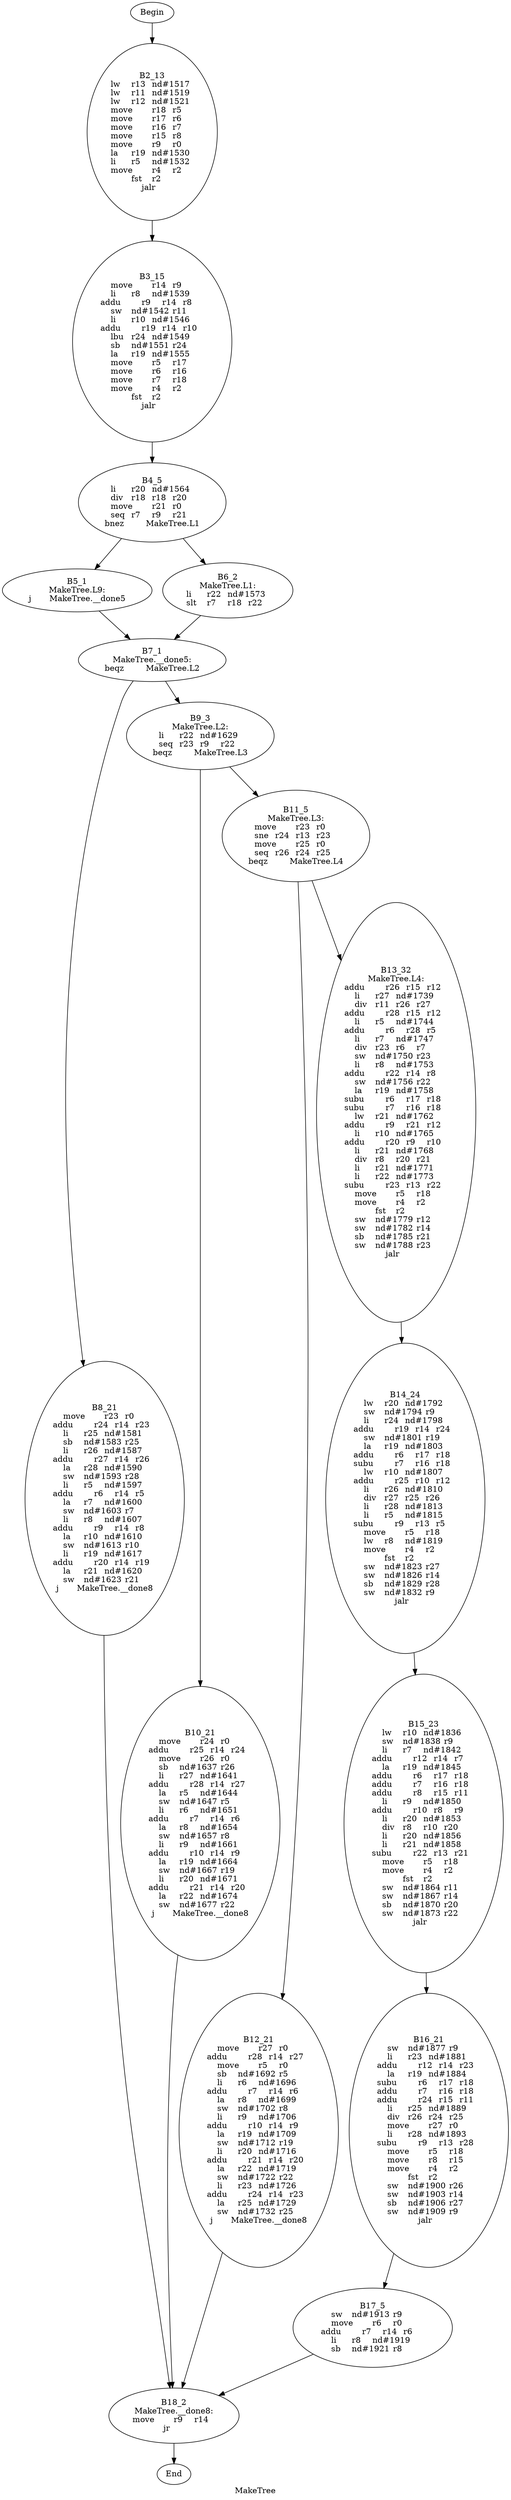 digraph G{
	label = "MakeTree"	style = "dashed";
	color = purple;
	Node0 [label = "Begin"];
	Node0 -> {Node2 }
	Node1 [label = "End"];
	Node1 -> {}
	Node2 [label = "B2_13\nlw	r13	nd#1517	\nlw	r11	nd#1519	\nlw	r12	nd#1521	\nmove	r18	r5	\nmove	r17	r6	\nmove	r16	r7	\nmove	r15	r8	\nmove	r9	r0	\nla	r19	nd#1530	\nli	r5	nd#1532	\nmove	r4	r2	\nfst	r2	\njalr	\n"];
	Node2 -> {Node3 }
	Node3 [label = "B3_15\nmove	r14	r9	\nli	r8	nd#1539	\naddu	r9	r14	r8	\nsw	nd#1542	r11	\nli	r10	nd#1546	\naddu	r19	r14	r10	\nlbu	r24	nd#1549	\nsb	nd#1551	r24	\nla	r19	nd#1555	\nmove	r5	r17	\nmove	r6	r16	\nmove	r7	r18	\nmove	r4	r2	\nfst	r2	\njalr	\n"];
	Node3 -> {Node4 }
	Node4 [label = "B4_5\nli	r20	nd#1564	\ndiv	r18	r18	r20	\nmove	r21	r0	\nseq	r7	r9	r21	\nbnez	MakeTree.L1\n"];
	Node4 -> {Node5 Node6 }
	Node5 [label = "B5_1\nMakeTree.L9:\nj	MakeTree.__done5\n"];
	Node5 -> {Node7 }
	Node6 [label = "B6_2\nMakeTree.L1:\nli	r22	nd#1573	\nslt	r7	r18	r22	\n"];
	Node6 -> {Node7 }
	Node7 [label = "B7_1\nMakeTree.__done5:\nbeqz	MakeTree.L2\n"];
	Node7 -> {Node8 Node9 }
	Node8 [label = "B8_21\nmove	r23	r0	\naddu	r24	r14	r23	\nli	r25	nd#1581	\nsb	nd#1583	r25	\nli	r26	nd#1587	\naddu	r27	r14	r26	\nla	r28	nd#1590	\nsw	nd#1593	r28	\nli	r5	nd#1597	\naddu	r6	r14	r5	\nla	r7	nd#1600	\nsw	nd#1603	r7	\nli	r8	nd#1607	\naddu	r9	r14	r8	\nla	r10	nd#1610	\nsw	nd#1613	r10	\nli	r19	nd#1617	\naddu	r20	r14	r19	\nla	r21	nd#1620	\nsw	nd#1623	r21	\nj	MakeTree.__done8\n"];
	Node8 -> {Node18 }
	Node9 [label = "B9_3\nMakeTree.L2:\nli	r22	nd#1629	\nseq	r23	r9	r22	\nbeqz	MakeTree.L3\n"];
	Node9 -> {Node10 Node11 }
	Node10 [label = "B10_21\nmove	r24	r0	\naddu	r25	r14	r24	\nmove	r26	r0	\nsb	nd#1637	r26	\nli	r27	nd#1641	\naddu	r28	r14	r27	\nla	r5	nd#1644	\nsw	nd#1647	r5	\nli	r6	nd#1651	\naddu	r7	r14	r6	\nla	r8	nd#1654	\nsw	nd#1657	r8	\nli	r9	nd#1661	\naddu	r10	r14	r9	\nla	r19	nd#1664	\nsw	nd#1667	r19	\nli	r20	nd#1671	\naddu	r21	r14	r20	\nla	r22	nd#1674	\nsw	nd#1677	r22	\nj	MakeTree.__done8\n"];
	Node10 -> {Node18 }
	Node11 [label = "B11_5\nMakeTree.L3:\nmove	r23	r0	\nsne	r24	r13	r23	\nmove	r25	r0	\nseq	r26	r24	r25	\nbeqz	MakeTree.L4\n"];
	Node11 -> {Node12 Node13 }
	Node12 [label = "B12_21\nmove	r27	r0	\naddu	r28	r14	r27	\nmove	r5	r0	\nsb	nd#1692	r5	\nli	r6	nd#1696	\naddu	r7	r14	r6	\nla	r8	nd#1699	\nsw	nd#1702	r8	\nli	r9	nd#1706	\naddu	r10	r14	r9	\nla	r19	nd#1709	\nsw	nd#1712	r19	\nli	r20	nd#1716	\naddu	r21	r14	r20	\nla	r22	nd#1719	\nsw	nd#1722	r22	\nli	r23	nd#1726	\naddu	r24	r14	r23	\nla	r25	nd#1729	\nsw	nd#1732	r25	\nj	MakeTree.__done8\n"];
	Node12 -> {Node18 }
	Node13 [label = "B13_32\nMakeTree.L4:\naddu	r26	r15	r12	\nli	r27	nd#1739	\ndiv	r11	r26	r27	\naddu	r28	r15	r12	\nli	r5	nd#1744	\naddu	r6	r28	r5	\nli	r7	nd#1747	\ndiv	r23	r6	r7	\nsw	nd#1750	r23	\nli	r8	nd#1753	\naddu	r22	r14	r8	\nsw	nd#1756	r22	\nla	r19	nd#1758	\nsubu	r6	r17	r18	\nsubu	r7	r16	r18	\nlw	r21	nd#1762	\naddu	r9	r21	r12	\nli	r10	nd#1765	\naddu	r20	r9	r10	\nli	r21	nd#1768	\ndiv	r8	r20	r21	\nli	r21	nd#1771	\nli	r22	nd#1773	\nsubu	r23	r13	r22	\nmove	r5	r18	\nmove	r4	r2	\nfst	r2	\nsw	nd#1779	r12	\nsw	nd#1782	r14	\nsb	nd#1785	r21	\nsw	nd#1788	r23	\njalr	\n"];
	Node13 -> {Node14 }
	Node14 [label = "B14_24\nlw	r20	nd#1792	\nsw	nd#1794	r9	\nli	r24	nd#1798	\naddu	r19	r14	r24	\nsw	nd#1801	r19	\nla	r19	nd#1803	\naddu	r6	r17	r18	\nsubu	r7	r16	r18	\nlw	r10	nd#1807	\naddu	r25	r10	r12	\nli	r26	nd#1810	\ndiv	r27	r25	r26	\nli	r28	nd#1813	\nli	r5	nd#1815	\nsubu	r9	r13	r5	\nmove	r5	r18	\nlw	r8	nd#1819	\nmove	r4	r2	\nfst	r2	\nsw	nd#1823	r27	\nsw	nd#1826	r14	\nsb	nd#1829	r28	\nsw	nd#1832	r9	\njalr	\n"];
	Node14 -> {Node15 }
	Node15 [label = "B15_23\nlw	r10	nd#1836	\nsw	nd#1838	r9	\nli	r7	nd#1842	\naddu	r12	r14	r7	\nla	r19	nd#1845	\naddu	r6	r17	r18	\naddu	r7	r16	r18	\naddu	r8	r15	r11	\nli	r9	nd#1850	\naddu	r10	r8	r9	\nli	r20	nd#1853	\ndiv	r8	r10	r20	\nli	r20	nd#1856	\nli	r21	nd#1858	\nsubu	r22	r13	r21	\nmove	r5	r18	\nmove	r4	r2	\nfst	r2	\nsw	nd#1864	r11	\nsw	nd#1867	r14	\nsb	nd#1870	r20	\nsw	nd#1873	r22	\njalr	\n"];
	Node15 -> {Node16 }
	Node16 [label = "B16_21\nsw	nd#1877	r9	\nli	r23	nd#1881	\naddu	r12	r14	r23	\nla	r19	nd#1884	\nsubu	r6	r17	r18	\naddu	r7	r16	r18	\naddu	r24	r15	r11	\nli	r25	nd#1889	\ndiv	r26	r24	r25	\nmove	r27	r0	\nli	r28	nd#1893	\nsubu	r9	r13	r28	\nmove	r5	r18	\nmove	r8	r15	\nmove	r4	r2	\nfst	r2	\nsw	nd#1900	r26	\nsw	nd#1903	r14	\nsb	nd#1906	r27	\nsw	nd#1909	r9	\njalr	\n"];
	Node16 -> {Node17 }
	Node17 [label = "B17_5\nsw	nd#1913	r9	\nmove	r6	r0	\naddu	r7	r14	r6	\nli	r8	nd#1919	\nsb	nd#1921	r8	\n"];
	Node17 -> {Node18 }
	Node18 [label = "B18_2\nMakeTree.__done8:\nmove	r9	r14	\njr	\n"];
	Node18 -> {Node1 }
}
